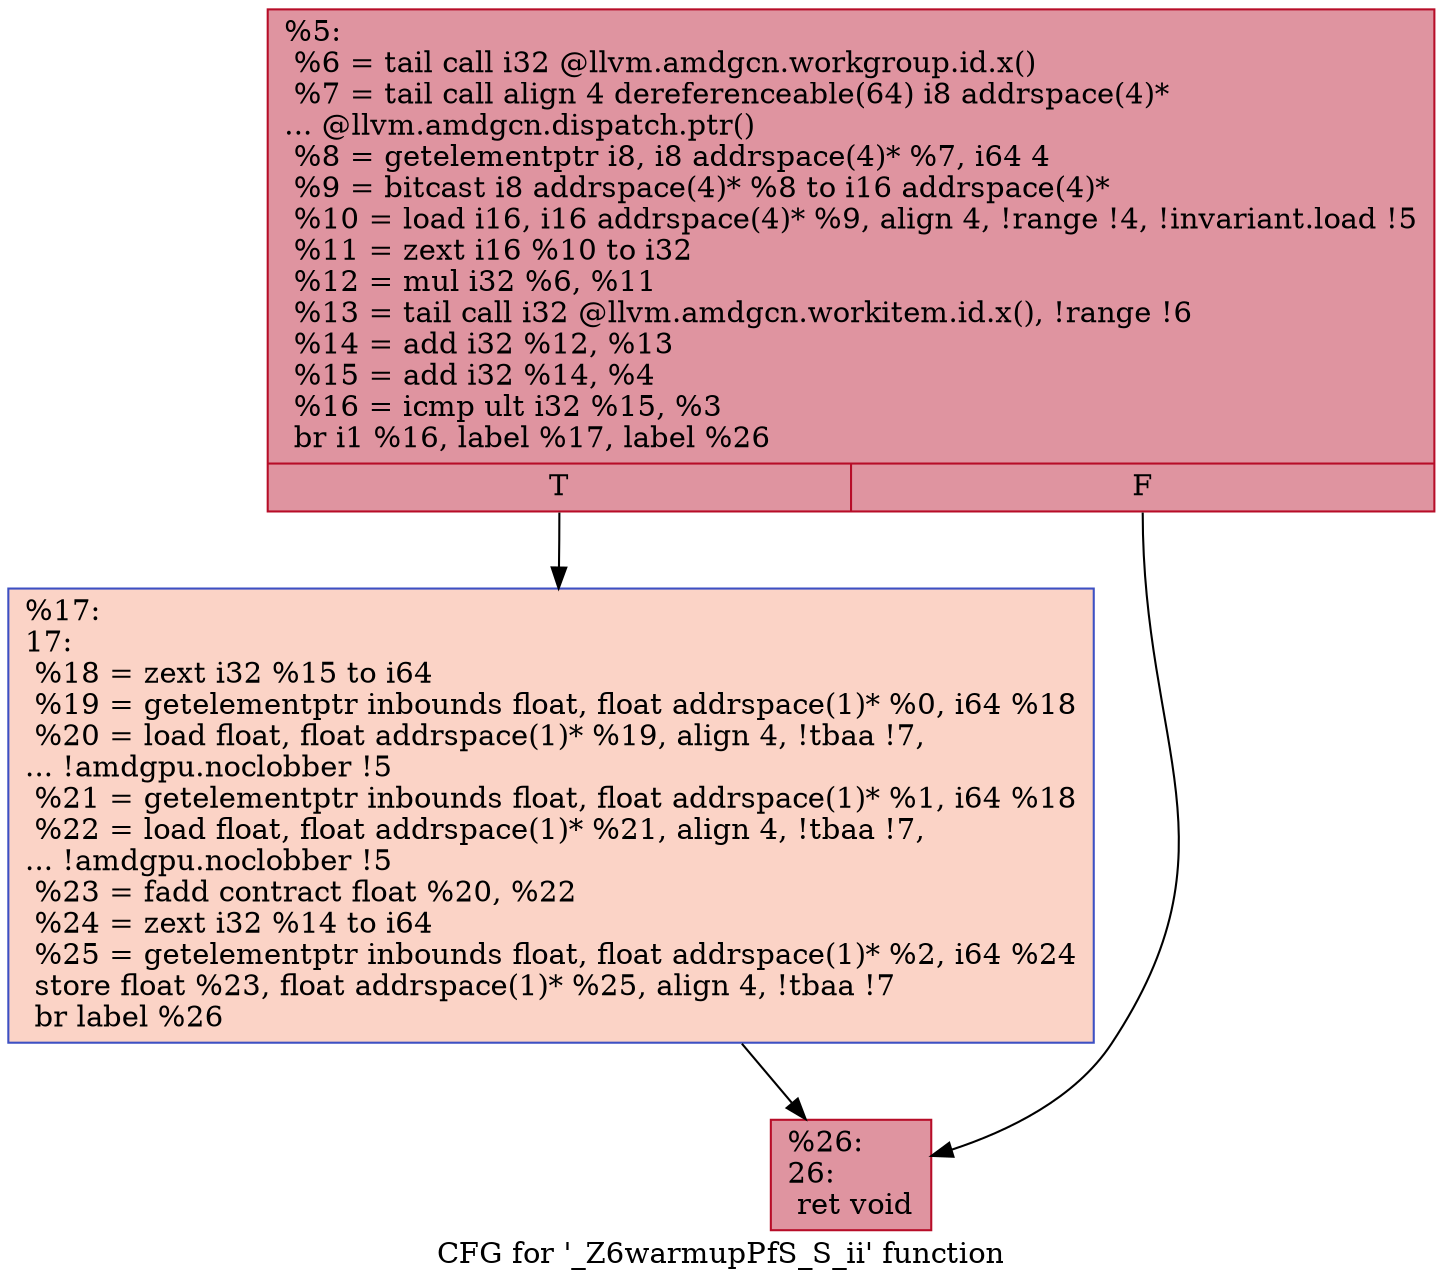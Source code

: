 digraph "CFG for '_Z6warmupPfS_S_ii' function" {
	label="CFG for '_Z6warmupPfS_S_ii' function";

	Node0x5e5a1a0 [shape=record,color="#b70d28ff", style=filled, fillcolor="#b70d2870",label="{%5:\l  %6 = tail call i32 @llvm.amdgcn.workgroup.id.x()\l  %7 = tail call align 4 dereferenceable(64) i8 addrspace(4)*\l... @llvm.amdgcn.dispatch.ptr()\l  %8 = getelementptr i8, i8 addrspace(4)* %7, i64 4\l  %9 = bitcast i8 addrspace(4)* %8 to i16 addrspace(4)*\l  %10 = load i16, i16 addrspace(4)* %9, align 4, !range !4, !invariant.load !5\l  %11 = zext i16 %10 to i32\l  %12 = mul i32 %6, %11\l  %13 = tail call i32 @llvm.amdgcn.workitem.id.x(), !range !6\l  %14 = add i32 %12, %13\l  %15 = add i32 %14, %4\l  %16 = icmp ult i32 %15, %3\l  br i1 %16, label %17, label %26\l|{<s0>T|<s1>F}}"];
	Node0x5e5a1a0:s0 -> Node0x5e5ac90;
	Node0x5e5a1a0:s1 -> Node0x5e5c200;
	Node0x5e5ac90 [shape=record,color="#3d50c3ff", style=filled, fillcolor="#f59c7d70",label="{%17:\l17:                                               \l  %18 = zext i32 %15 to i64\l  %19 = getelementptr inbounds float, float addrspace(1)* %0, i64 %18\l  %20 = load float, float addrspace(1)* %19, align 4, !tbaa !7,\l... !amdgpu.noclobber !5\l  %21 = getelementptr inbounds float, float addrspace(1)* %1, i64 %18\l  %22 = load float, float addrspace(1)* %21, align 4, !tbaa !7,\l... !amdgpu.noclobber !5\l  %23 = fadd contract float %20, %22\l  %24 = zext i32 %14 to i64\l  %25 = getelementptr inbounds float, float addrspace(1)* %2, i64 %24\l  store float %23, float addrspace(1)* %25, align 4, !tbaa !7\l  br label %26\l}"];
	Node0x5e5ac90 -> Node0x5e5c200;
	Node0x5e5c200 [shape=record,color="#b70d28ff", style=filled, fillcolor="#b70d2870",label="{%26:\l26:                                               \l  ret void\l}"];
}
